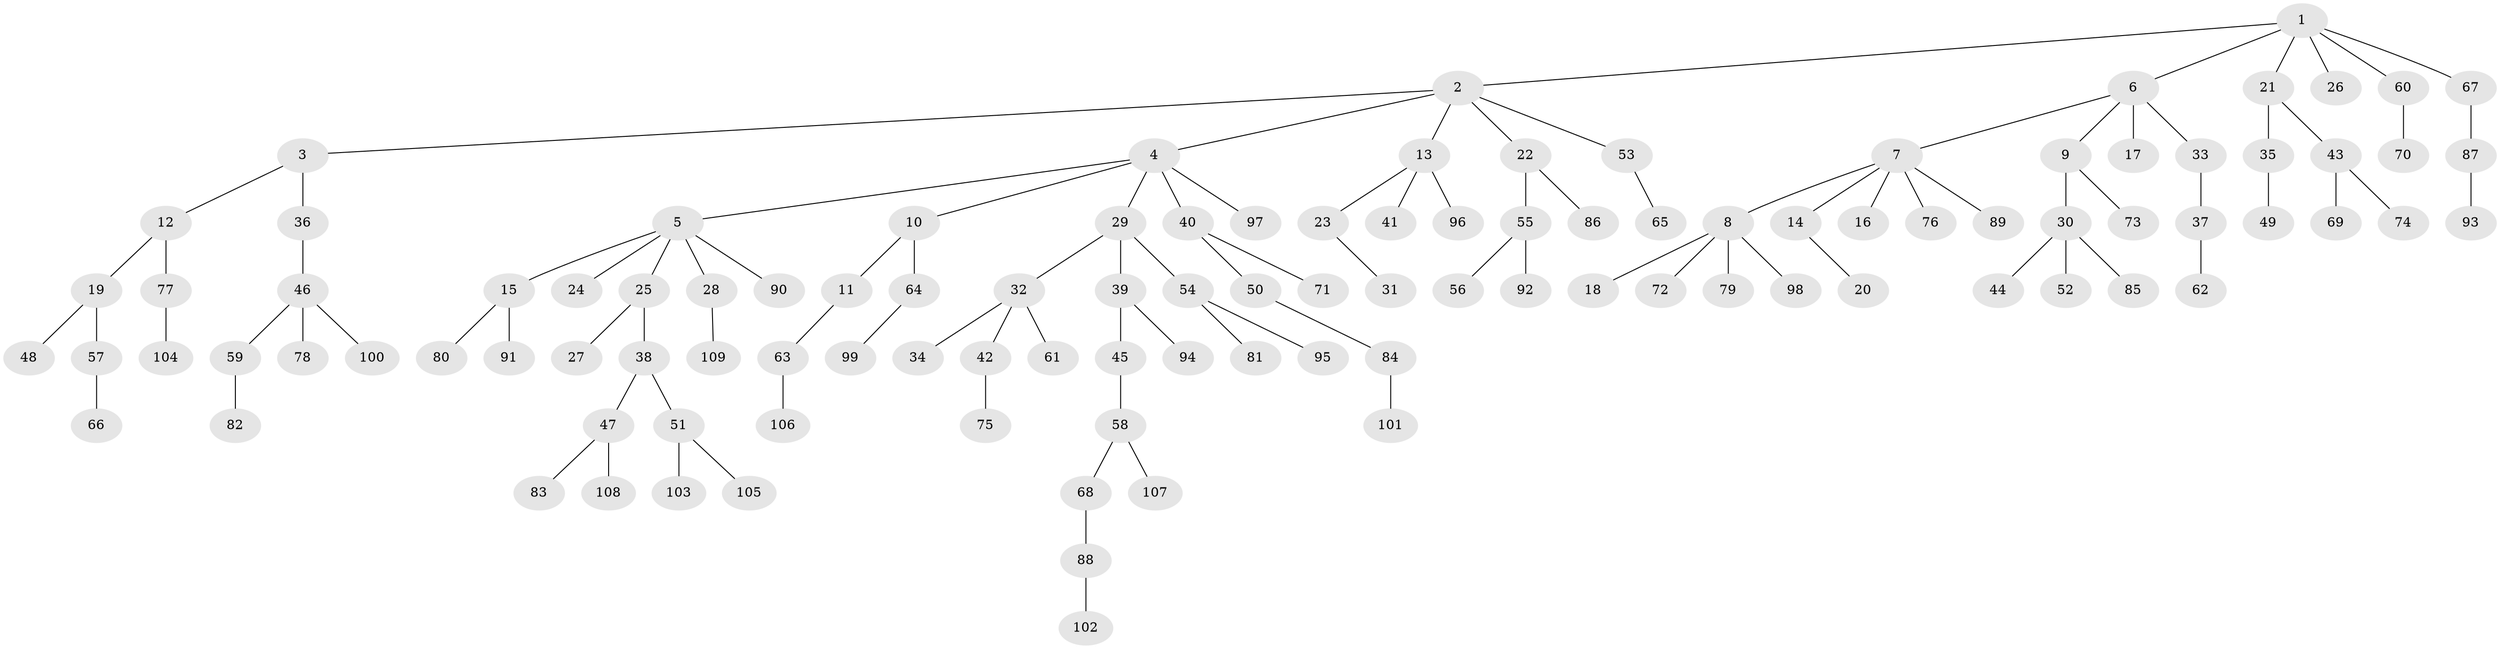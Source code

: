 // coarse degree distribution, {10: 0.015384615384615385, 3: 0.12307692307692308, 7: 0.015384615384615385, 6: 0.015384615384615385, 5: 0.015384615384615385, 4: 0.06153846153846154, 2: 0.16923076923076924, 1: 0.5846153846153846}
// Generated by graph-tools (version 1.1) at 2025/19/03/04/25 18:19:20]
// undirected, 109 vertices, 108 edges
graph export_dot {
graph [start="1"]
  node [color=gray90,style=filled];
  1;
  2;
  3;
  4;
  5;
  6;
  7;
  8;
  9;
  10;
  11;
  12;
  13;
  14;
  15;
  16;
  17;
  18;
  19;
  20;
  21;
  22;
  23;
  24;
  25;
  26;
  27;
  28;
  29;
  30;
  31;
  32;
  33;
  34;
  35;
  36;
  37;
  38;
  39;
  40;
  41;
  42;
  43;
  44;
  45;
  46;
  47;
  48;
  49;
  50;
  51;
  52;
  53;
  54;
  55;
  56;
  57;
  58;
  59;
  60;
  61;
  62;
  63;
  64;
  65;
  66;
  67;
  68;
  69;
  70;
  71;
  72;
  73;
  74;
  75;
  76;
  77;
  78;
  79;
  80;
  81;
  82;
  83;
  84;
  85;
  86;
  87;
  88;
  89;
  90;
  91;
  92;
  93;
  94;
  95;
  96;
  97;
  98;
  99;
  100;
  101;
  102;
  103;
  104;
  105;
  106;
  107;
  108;
  109;
  1 -- 2;
  1 -- 6;
  1 -- 21;
  1 -- 26;
  1 -- 60;
  1 -- 67;
  2 -- 3;
  2 -- 4;
  2 -- 13;
  2 -- 22;
  2 -- 53;
  3 -- 12;
  3 -- 36;
  4 -- 5;
  4 -- 10;
  4 -- 29;
  4 -- 40;
  4 -- 97;
  5 -- 15;
  5 -- 24;
  5 -- 25;
  5 -- 28;
  5 -- 90;
  6 -- 7;
  6 -- 9;
  6 -- 17;
  6 -- 33;
  7 -- 8;
  7 -- 14;
  7 -- 16;
  7 -- 76;
  7 -- 89;
  8 -- 18;
  8 -- 72;
  8 -- 79;
  8 -- 98;
  9 -- 30;
  9 -- 73;
  10 -- 11;
  10 -- 64;
  11 -- 63;
  12 -- 19;
  12 -- 77;
  13 -- 23;
  13 -- 41;
  13 -- 96;
  14 -- 20;
  15 -- 80;
  15 -- 91;
  19 -- 48;
  19 -- 57;
  21 -- 35;
  21 -- 43;
  22 -- 55;
  22 -- 86;
  23 -- 31;
  25 -- 27;
  25 -- 38;
  28 -- 109;
  29 -- 32;
  29 -- 39;
  29 -- 54;
  30 -- 44;
  30 -- 52;
  30 -- 85;
  32 -- 34;
  32 -- 42;
  32 -- 61;
  33 -- 37;
  35 -- 49;
  36 -- 46;
  37 -- 62;
  38 -- 47;
  38 -- 51;
  39 -- 45;
  39 -- 94;
  40 -- 50;
  40 -- 71;
  42 -- 75;
  43 -- 69;
  43 -- 74;
  45 -- 58;
  46 -- 59;
  46 -- 78;
  46 -- 100;
  47 -- 83;
  47 -- 108;
  50 -- 84;
  51 -- 103;
  51 -- 105;
  53 -- 65;
  54 -- 81;
  54 -- 95;
  55 -- 56;
  55 -- 92;
  57 -- 66;
  58 -- 68;
  58 -- 107;
  59 -- 82;
  60 -- 70;
  63 -- 106;
  64 -- 99;
  67 -- 87;
  68 -- 88;
  77 -- 104;
  84 -- 101;
  87 -- 93;
  88 -- 102;
}
